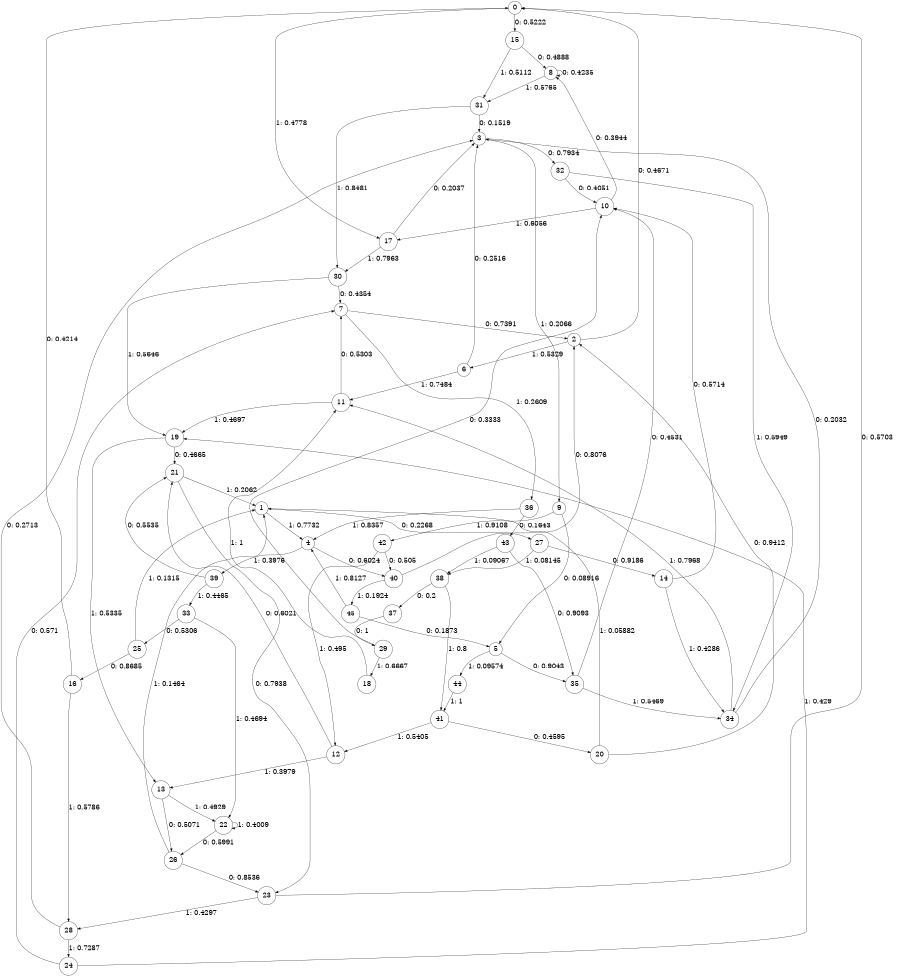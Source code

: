 digraph "ch21faceL9" {
size = "6,8.5";
ratio = "fill";
node [shape = circle];
node [fontsize = 24];
edge [fontsize = 24];
0 -> 15 [label = "0: 0.5222   "];
0 -> 17 [label = "1: 0.4778   "];
1 -> 27 [label = "0: 0.2268   "];
1 -> 4 [label = "1: 0.7732   "];
2 -> 0 [label = "0: 0.4671   "];
2 -> 6 [label = "1: 0.5329   "];
3 -> 32 [label = "0: 0.7934   "];
3 -> 9 [label = "1: 0.2066   "];
4 -> 40 [label = "0: 0.6024   "];
4 -> 39 [label = "1: 0.3976   "];
5 -> 35 [label = "0: 0.9043   "];
5 -> 44 [label = "1: 0.09574  "];
6 -> 3 [label = "0: 0.2516   "];
6 -> 11 [label = "1: 0.7484   "];
7 -> 2 [label = "0: 0.7391   "];
7 -> 36 [label = "1: 0.2609   "];
8 -> 8 [label = "0: 0.4235   "];
8 -> 31 [label = "1: 0.5765   "];
9 -> 5 [label = "0: 0.08916  "];
9 -> 42 [label = "1: 0.9108   "];
10 -> 8 [label = "0: 0.3944   "];
10 -> 17 [label = "1: 0.6056   "];
11 -> 7 [label = "0: 0.5303   "];
11 -> 19 [label = "1: 0.4697   "];
12 -> 21 [label = "0: 0.6021   "];
12 -> 13 [label = "1: 0.3979   "];
13 -> 26 [label = "0: 0.5071   "];
13 -> 22 [label = "1: 0.4929   "];
14 -> 10 [label = "0: 0.5714   "];
14 -> 34 [label = "1: 0.4286   "];
15 -> 8 [label = "0: 0.4888   "];
15 -> 31 [label = "1: 0.5112   "];
16 -> 0 [label = "0: 0.4214   "];
16 -> 28 [label = "1: 0.5786   "];
17 -> 3 [label = "0: 0.2037   "];
17 -> 30 [label = "1: 0.7963   "];
18 -> 11 [label = "1: 1        "];
19 -> 21 [label = "0: 0.4665   "];
19 -> 13 [label = "1: 0.5335   "];
20 -> 2 [label = "0: 0.9412   "];
20 -> 1 [label = "1: 0.05882  "];
21 -> 23 [label = "0: 0.7938   "];
21 -> 1 [label = "1: 0.2062   "];
22 -> 26 [label = "0: 0.5991   "];
22 -> 22 [label = "1: 0.4009   "];
23 -> 0 [label = "0: 0.5703   "];
23 -> 28 [label = "1: 0.4297   "];
24 -> 7 [label = "0: 0.571    "];
24 -> 19 [label = "1: 0.429    "];
25 -> 16 [label = "0: 0.8685   "];
25 -> 1 [label = "1: 0.1315   "];
26 -> 23 [label = "0: 0.8536   "];
26 -> 1 [label = "1: 0.1464   "];
27 -> 14 [label = "0: 0.9186   "];
27 -> 38 [label = "1: 0.08145  "];
28 -> 3 [label = "0: 0.2713   "];
28 -> 24 [label = "1: 0.7287   "];
29 -> 10 [label = "0: 0.3333   "];
29 -> 18 [label = "1: 0.6667   "];
30 -> 7 [label = "0: 0.4354   "];
30 -> 19 [label = "1: 0.5646   "];
31 -> 3 [label = "0: 0.1519   "];
31 -> 30 [label = "1: 0.8481   "];
32 -> 10 [label = "0: 0.4051   "];
32 -> 34 [label = "1: 0.5949   "];
33 -> 25 [label = "0: 0.5306   "];
33 -> 22 [label = "1: 0.4694   "];
34 -> 3 [label = "0: 0.2032   "];
34 -> 11 [label = "1: 0.7968   "];
35 -> 10 [label = "0: 0.4531   "];
35 -> 34 [label = "1: 0.5469   "];
36 -> 43 [label = "0: 0.1643   "];
36 -> 4 [label = "1: 0.8357   "];
37 -> 29 [label = "0: 1        "];
38 -> 37 [label = "0: 0.2      "];
38 -> 41 [label = "1: 0.8      "];
39 -> 21 [label = "0: 0.5535   "];
39 -> 33 [label = "1: 0.4465   "];
40 -> 2 [label = "0: 0.8076   "];
40 -> 45 [label = "1: 0.1924   "];
41 -> 20 [label = "0: 0.4595   "];
41 -> 12 [label = "1: 0.5405   "];
42 -> 40 [label = "0: 0.505    "];
42 -> 12 [label = "1: 0.495    "];
43 -> 35 [label = "0: 0.9093   "];
43 -> 38 [label = "1: 0.09067  "];
44 -> 41 [label = "1: 1        "];
45 -> 5 [label = "0: 0.1873   "];
45 -> 4 [label = "1: 0.8127   "];
}